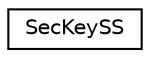 digraph "Graphical Class Hierarchy"
{
  edge [fontname="Helvetica",fontsize="10",labelfontname="Helvetica",labelfontsize="10"];
  node [fontname="Helvetica",fontsize="10",shape=record];
  rankdir="LR";
  Node0 [label="SecKeySS",height=0.2,width=0.4,color="black", fillcolor="white", style="filled",URL="$classSecKeySS.html"];
}
